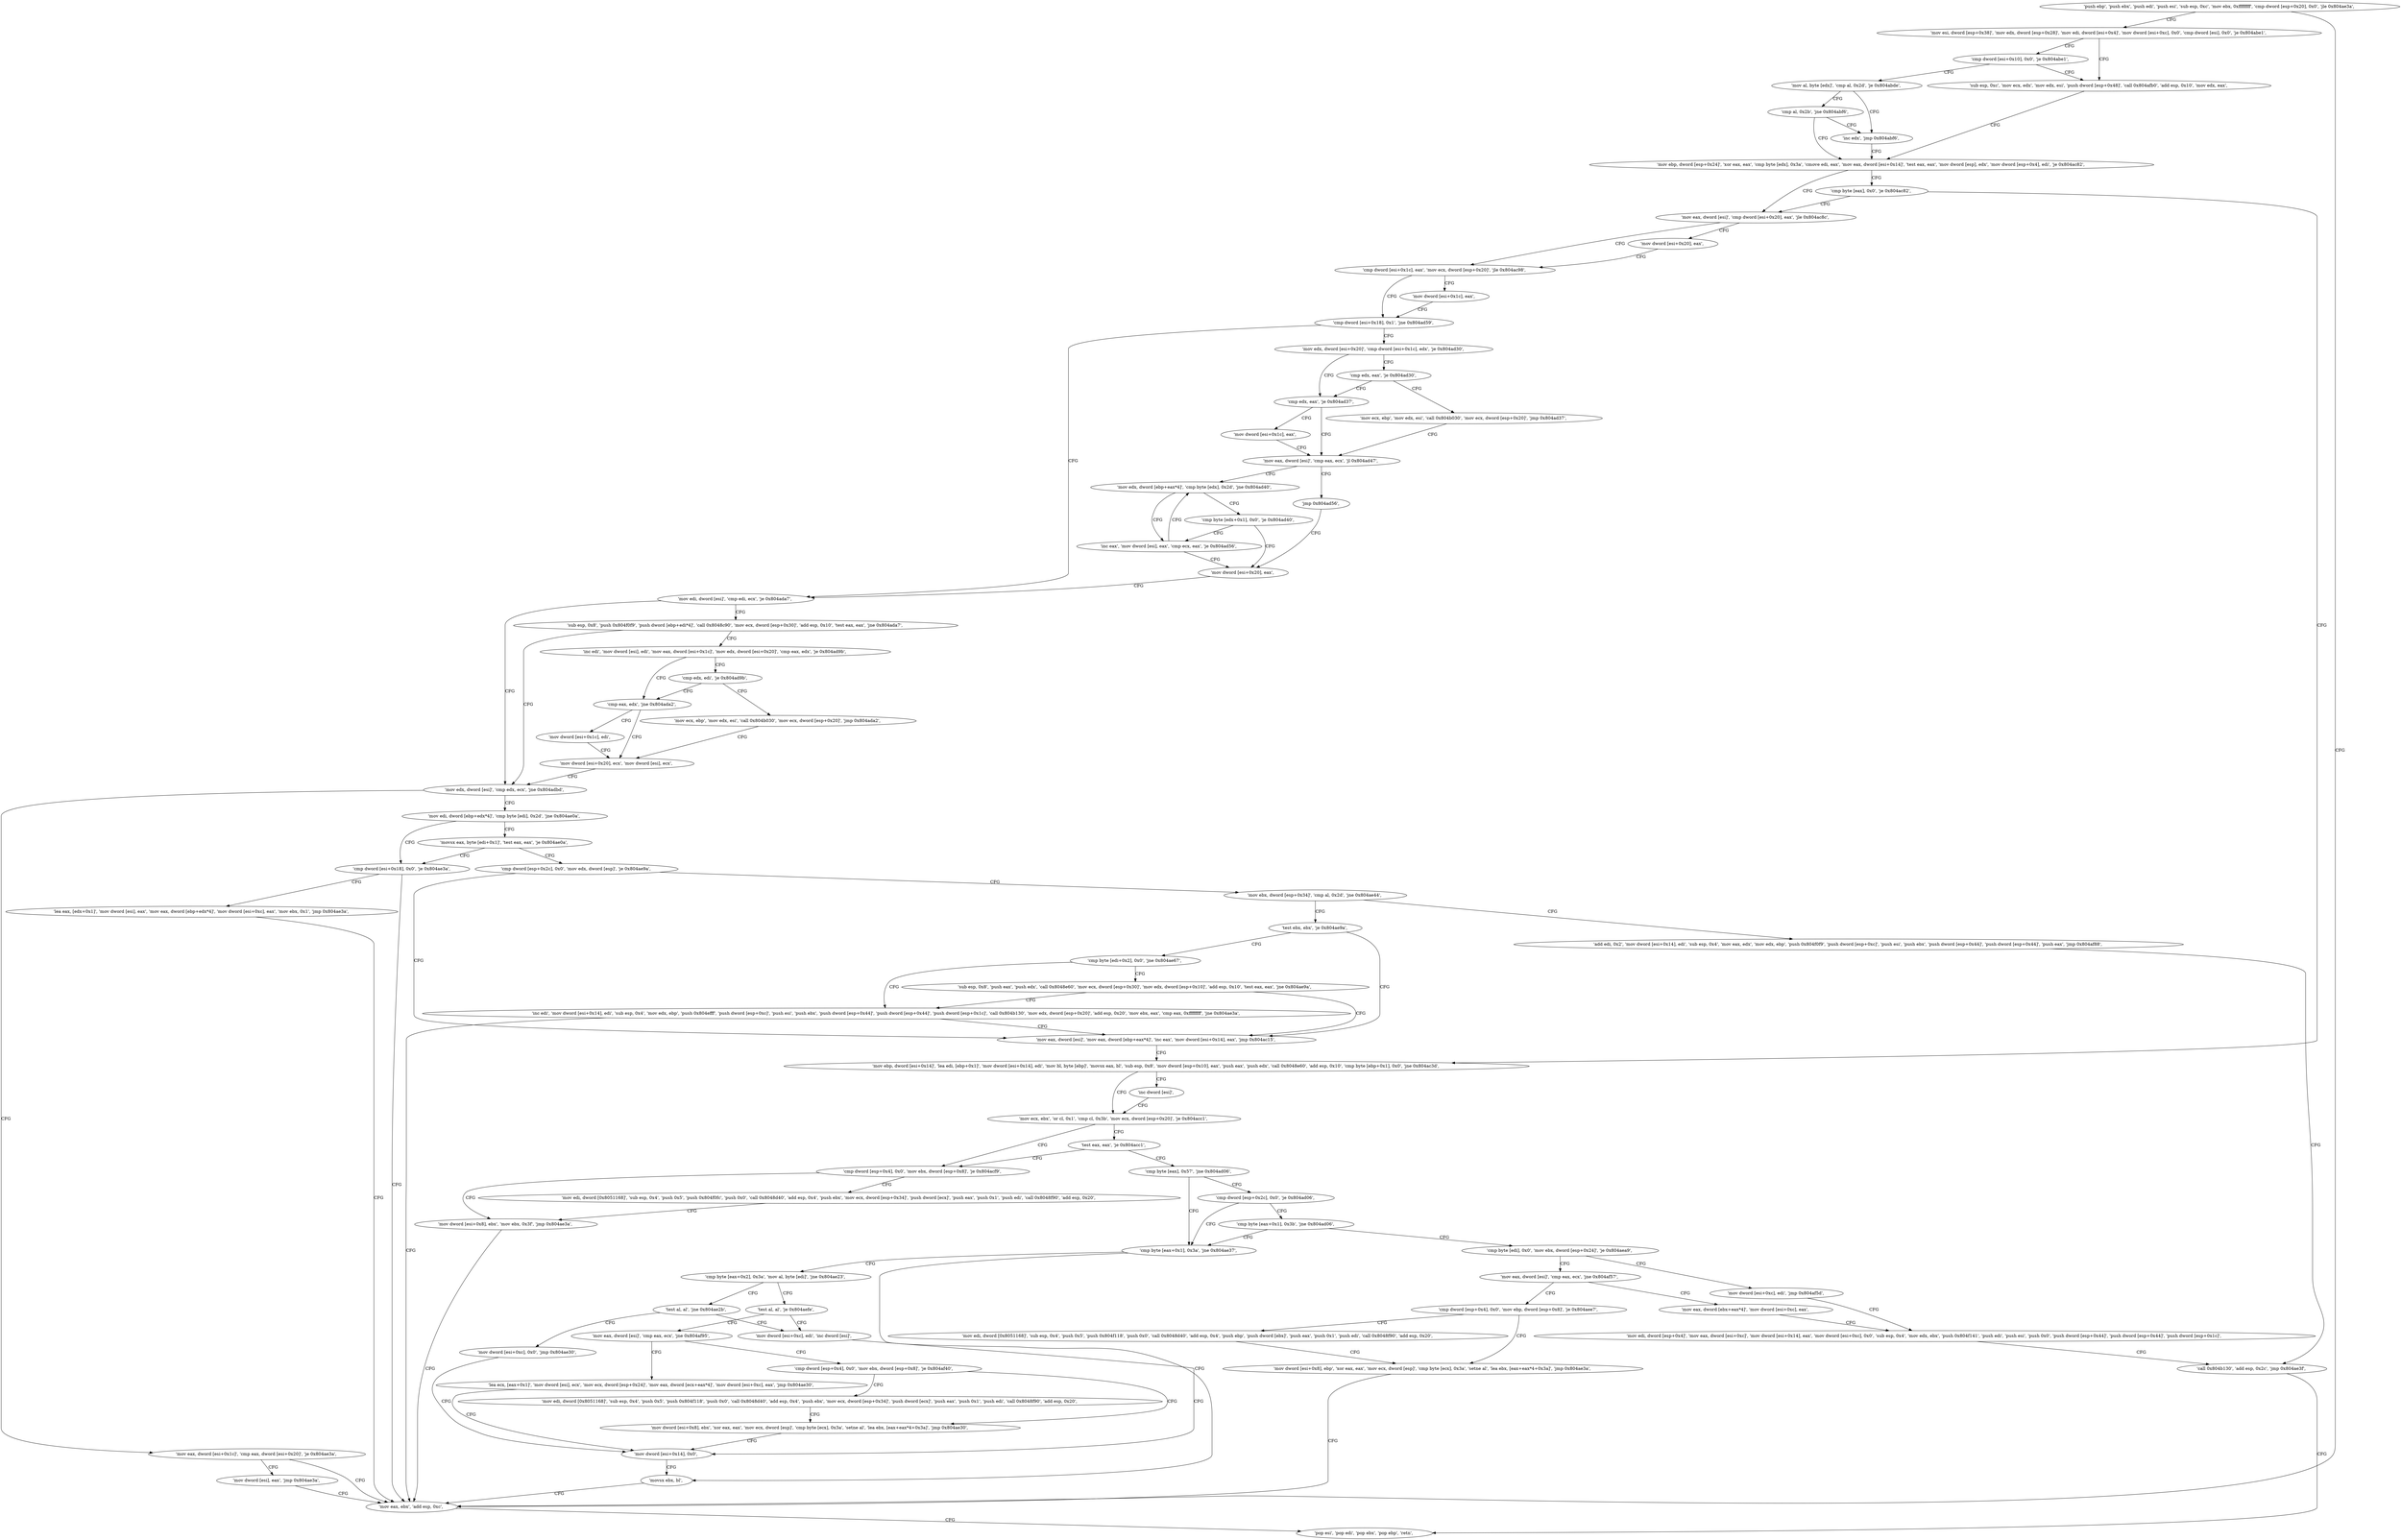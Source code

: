 digraph "func" {
"134523808" [label = "'push ebp', 'push ebx', 'push edi', 'push esi', 'sub esp, 0xc', 'mov ebx, 0xffffffff', 'cmp dword [esp+0x20], 0x0', 'jle 0x804ae3a', " ]
"134524474" [label = "'mov eax, ebx', 'add esp, 0xc', " ]
"134523831" [label = "'mov esi, dword [esp+0x38]', 'mov edx, dword [esp+0x28]', 'mov edi, dword [esi+0x4]', 'mov dword [esi+0xc], 0x0', 'cmp dword [esi], 0x0', 'je 0x804abe1', " ]
"134524479" [label = "'pop esi', 'pop edi', 'pop ebx', 'pop ebp', 'retn', " ]
"134523873" [label = "'sub esp, 0xc', 'mov ecx, edx', 'mov edx, esi', 'push dword [esp+0x48]', 'call 0x804afb0', 'add esp, 0x10', 'mov edx, eax', " ]
"134523854" [label = "'cmp dword [esi+0x10], 0x0', 'je 0x804abe1', " ]
"134523894" [label = "'mov ebp, dword [esp+0x24]', 'xor eax, eax', 'cmp byte [edx], 0x3a', 'cmove edi, eax', 'mov eax, dword [esi+0x14]', 'test eax, eax', 'mov dword [esp], edx', 'mov dword [esp+0x4], edi', 'je 0x804ac82', " ]
"134523860" [label = "'mov al, byte [edx]', 'cmp al, 0x2d', 'je 0x804abde', " ]
"134524034" [label = "'mov eax, dword [esi]', 'cmp dword [esi+0x20], eax', 'jle 0x804ac8c', " ]
"134524044" [label = "'cmp dword [esi+0x1c], eax', 'mov ecx, dword [esp+0x20]', 'jle 0x804ac98', " ]
"134524041" [label = "'mov dword [esi+0x20], eax', " ]
"134523920" [label = "'cmp byte [eax], 0x0', 'je 0x804ac82', " ]
"134523925" [label = "'mov ebp, dword [esi+0x14]', 'lea edi, [ebp+0x1]', 'mov dword [esi+0x14], edi', 'mov bl, byte [ebp]', 'movsx eax, bl', 'sub esp, 0x8', 'mov dword [esp+0x10], eax', 'push eax', 'push edx', 'call 0x8048e60', 'add esp, 0x10', 'cmp byte [ebp+0x1], 0x0', 'jne 0x804ac3d', " ]
"134523870" [label = "'inc edx', 'jmp 0x804abf6', " ]
"134523866" [label = "'cmp al, 0x2b', 'jne 0x804abf6', " ]
"134524056" [label = "'cmp dword [esi+0x18], 0x1', 'jne 0x804ad59', " ]
"134524053" [label = "'mov dword [esi+0x1c], eax', " ]
"134523965" [label = "'mov ecx, ebx', 'or cl, 0x1', 'cmp cl, 0x3b', 'mov ecx, dword [esp+0x20]', 'je 0x804acc1', " ]
"134523963" [label = "'inc dword [esi]', " ]
"134524249" [label = "'mov edi, dword [esi]', 'cmp edi, ecx', 'je 0x804ada7', " ]
"134524066" [label = "'mov edx, dword [esi+0x20]', 'cmp dword [esi+0x1c], edx', 'je 0x804ad30', " ]
"134524097" [label = "'cmp dword [esp+0x4], 0x0', 'mov ebx, dword [esp+0x8]', 'je 0x804acf9', " ]
"134523979" [label = "'test eax, eax', 'je 0x804acc1', " ]
"134524327" [label = "'mov edx, dword [esi]', 'cmp edx, ecx', 'jne 0x804adbd', " ]
"134524255" [label = "'sub esp, 0x8', 'push 0x804f0f9', 'push dword [ebp+edi*4]', 'call 0x8048c90', 'mov ecx, dword [esp+0x30]', 'add esp, 0x10', 'test eax, eax', 'jne 0x804ada7', " ]
"134524208" [label = "'cmp edx, eax', 'je 0x804ad37', " ]
"134524078" [label = "'cmp edx, eax', 'je 0x804ad30', " ]
"134524153" [label = "'mov dword [esi+0x8], ebx', 'mov ebx, 0x3f', 'jmp 0x804ae3a', " ]
"134524108" [label = "'mov edi, dword [0x8051168]', 'sub esp, 0x4', 'push 0x5', 'push 0x804f0fc', 'push 0x0', 'call 0x8048d40', 'add esp, 0x4', 'push ebx', 'mov ecx, dword [esp+0x34]', 'push dword [ecx]', 'push eax', 'push 0x1', 'push edi', 'call 0x8048f90', 'add esp, 0x20', " ]
"134523983" [label = "'cmp byte [eax], 0x57', 'jne 0x804ad06', " ]
"134524349" [label = "'mov edi, dword [ebp+edx*4]', 'cmp byte [edi], 0x2d', 'jne 0x804ae0a', " ]
"134524333" [label = "'mov eax, dword [esi+0x1c]', 'cmp eax, dword [esi+0x20]', 'je 0x804ae3a', " ]
"134524283" [label = "'inc edi', 'mov dword [esi], edi', 'mov eax, dword [esi+0x1c]', 'mov edx, dword [esi+0x20]', 'cmp eax, edx', 'je 0x804ad9b', " ]
"134524215" [label = "'mov eax, dword [esi]', 'cmp eax, ecx', 'jl 0x804ad47', " ]
"134524212" [label = "'mov dword [esi+0x1c], eax', " ]
"134524082" [label = "'mov ecx, ebp', 'mov edx, esi', 'call 0x804b030', 'mov ecx, dword [esp+0x20]', 'jmp 0x804ad37', " ]
"134524166" [label = "'cmp byte [eax+0x1], 0x3a', 'jne 0x804ae37', " ]
"134523992" [label = "'cmp dword [esp+0x2c], 0x0', 'je 0x804ad06', " ]
"134524426" [label = "'cmp dword [esi+0x18], 0x0', 'je 0x804ae3a', " ]
"134524358" [label = "'movsx eax, byte [edi+0x1]', 'test eax, eax', 'je 0x804ae0a', " ]
"134524345" [label = "'mov dword [esi], eax', 'jmp 0x804ae3a', " ]
"134524315" [label = "'cmp eax, edx', 'jne 0x804ada2', " ]
"134524296" [label = "'cmp edx, edi', 'je 0x804ad9b', " ]
"134524231" [label = "'mov edx, dword [ebp+eax*4]', 'cmp byte [edx], 0x2d', 'jne 0x804ad40', " ]
"134524221" [label = "'jmp 0x804ad56', " ]
"134524471" [label = "'movsx ebx, bl', " ]
"134524176" [label = "'cmp byte [eax+0x2], 0x3a', 'mov al, byte [edi]', 'jne 0x804ae23', " ]
"134524003" [label = "'cmp byte [eax+0x1], 0x3b', 'jne 0x804ad06', " ]
"134524432" [label = "'lea eax, [edx+0x1]', 'mov dword [esi], eax', 'mov eax, dword [ebp+edx*4]', 'mov dword [esi+0xc], eax', 'mov ebx, 0x1', 'jmp 0x804ae3a', " ]
"134524366" [label = "'cmp dword [esp+0x2c], 0x0', 'mov edx, dword [esp]', 'je 0x804ae9a', " ]
"134524322" [label = "'mov dword [esi+0x20], ecx', 'mov dword [esi], ecx', " ]
"134524319" [label = "'mov dword [esi+0x1c], edi', " ]
"134524300" [label = "'mov ecx, ebp', 'mov edx, esi', 'call 0x804b030', 'mov ecx, dword [esp+0x20]', 'jmp 0x804ada2', " ]
"134524224" [label = "'inc eax', 'mov dword [esi], eax', 'cmp ecx, eax', 'je 0x804ad56', " ]
"134524240" [label = "'cmp byte [edx+0x1], 0x0', 'je 0x804ad40', " ]
"134524246" [label = "'mov dword [esi+0x20], eax', " ]
"134524451" [label = "'test al, al', 'je 0x804aefe', " ]
"134524188" [label = "'test al, al', 'jne 0x804ae2b', " ]
"134524013" [label = "'cmp byte [edi], 0x0', 'mov ebx, dword [esp+0x24]', 'je 0x804aea9', " ]
"134524570" [label = "'mov eax, dword [esi]', 'mov eax, dword [ebp+eax*4]', 'inc eax', 'mov dword [esi+0x14], eax', 'jmp 0x804ac15', " ]
"134524380" [label = "'mov ebx, dword [esp+0x34]', 'cmp al, 0x2d', 'jne 0x804ae44', " ]
"134524670" [label = "'mov eax, dword [esi]', 'cmp eax, ecx', 'jne 0x804af95', " ]
"134524459" [label = "'mov dword [esi+0xc], edi', 'inc dword [esi]', " ]
"134524196" [label = "'mov dword [esi+0xc], 0x0', 'jmp 0x804ae30', " ]
"134524585" [label = "'mov eax, dword [esi]', 'cmp eax, ecx', 'jne 0x804af57', " ]
"134524026" [label = "'mov dword [esi+0xc], edi', 'jmp 0x804af5d', " ]
"134524484" [label = "'test ebx, ebx', 'je 0x804ae9a', " ]
"134524388" [label = "'add edi, 0x2', 'mov dword [esi+0x14], edi', 'sub esp, 0x4', 'mov eax, edx', 'mov edx, ebp', 'push 0x804f0f9', 'push dword [esp+0xc]', 'push esi', 'push ebx', 'push dword [esp+0x44]', 'push dword [esp+0x44]', 'push eax', 'jmp 0x804af88', " ]
"134524821" [label = "'lea ecx, [eax+0x1]', 'mov dword [esi], ecx', 'mov ecx, dword [esp+0x24]', 'mov eax, dword [ecx+eax*4]', 'mov dword [esi+0xc], eax', 'jmp 0x804ae30', " ]
"134524680" [label = "'cmp dword [esp+0x4], 0x0', 'mov ebx, dword [esp+0x8]', 'je 0x804af40', " ]
"134524464" [label = "'mov dword [esi+0x14], 0x0', " ]
"134524759" [label = "'mov eax, dword [ebx+eax*4]', 'mov dword [esi+0xc], eax', " ]
"134524595" [label = "'cmp dword [esp+0x4], 0x0', 'mov ebp, dword [esp+0x8]', 'je 0x804aee7', " ]
"134524765" [label = "'mov edi, dword [esp+0x4]', 'mov eax, dword [esi+0xc]', 'mov dword [esi+0x14], eax', 'mov dword [esi+0xc], 0x0', 'sub esp, 0x4', 'mov edx, ebx', 'push 0x804f141', 'push edi', 'push esi', 'push 0x0', 'push dword [esp+0x44]', 'push dword [esp+0x44]', 'push dword [esp+0x1c]', " ]
"134524488" [label = "'cmp byte [edi+0x2], 0x0', 'jne 0x804ae67', " ]
"134524808" [label = "'call 0x804b130', 'add esp, 0x2c', 'jmp 0x804ae3f', " ]
"134524736" [label = "'mov dword [esi+0x8], ebx', 'xor eax, eax', 'mov ecx, dword [esp]', 'cmp byte [ecx], 0x3a', 'setne al', 'lea ebx, [eax+eax*4+0x3a]', 'jmp 0x804ae30', " ]
"134524691" [label = "'mov edi, dword [0x8051168]', 'sub esp, 0x4', 'push 0x5', 'push 0x804f118', 'push 0x0', 'call 0x8048d40', 'add esp, 0x4', 'push ebx', 'mov ecx, dword [esp+0x34]', 'push dword [ecx]', 'push eax', 'push 0x1', 'push edi', 'call 0x8048f90', 'add esp, 0x20', " ]
"134524647" [label = "'mov dword [esi+0x8], ebp', 'xor eax, eax', 'mov ecx, dword [esp]', 'cmp byte [ecx], 0x3a', 'setne al', 'lea ebx, [eax+eax*4+0x3a]', 'jmp 0x804ae3a', " ]
"134524606" [label = "'mov edi, dword [0x8051168]', 'sub esp, 0x4', 'push 0x5', 'push 0x804f118', 'push 0x0', 'call 0x8048d40', 'add esp, 0x4', 'push ebp', 'push dword [ebx]', 'push eax', 'push 0x1', 'push edi', 'call 0x8048f90', 'add esp, 0x20', " ]
"134524519" [label = "'inc edi', 'mov dword [esi+0x14], edi', 'sub esp, 0x4', 'mov edx, ebp', 'push 0x804efff', 'push dword [esp+0xc]', 'push esi', 'push ebx', 'push dword [esp+0x44]', 'push dword [esp+0x44]', 'push dword [esp+0x1c]', 'call 0x804b130', 'mov edx, dword [esp+0x20]', 'add esp, 0x20', 'mov ebx, eax', 'cmp eax, 0xffffffff', 'jne 0x804ae3a', " ]
"134524494" [label = "'sub esp, 0x8', 'push eax', 'push edx', 'call 0x8048e60', 'mov ecx, dword [esp+0x30]', 'mov edx, dword [esp+0x10]', 'add esp, 0x10', 'test eax, eax', 'jne 0x804ae9a', " ]
"134523808" -> "134524474" [ label = "CFG" ]
"134523808" -> "134523831" [ label = "CFG" ]
"134524474" -> "134524479" [ label = "CFG" ]
"134523831" -> "134523873" [ label = "CFG" ]
"134523831" -> "134523854" [ label = "CFG" ]
"134523873" -> "134523894" [ label = "CFG" ]
"134523854" -> "134523873" [ label = "CFG" ]
"134523854" -> "134523860" [ label = "CFG" ]
"134523894" -> "134524034" [ label = "CFG" ]
"134523894" -> "134523920" [ label = "CFG" ]
"134523860" -> "134523870" [ label = "CFG" ]
"134523860" -> "134523866" [ label = "CFG" ]
"134524034" -> "134524044" [ label = "CFG" ]
"134524034" -> "134524041" [ label = "CFG" ]
"134524044" -> "134524056" [ label = "CFG" ]
"134524044" -> "134524053" [ label = "CFG" ]
"134524041" -> "134524044" [ label = "CFG" ]
"134523920" -> "134524034" [ label = "CFG" ]
"134523920" -> "134523925" [ label = "CFG" ]
"134523925" -> "134523965" [ label = "CFG" ]
"134523925" -> "134523963" [ label = "CFG" ]
"134523870" -> "134523894" [ label = "CFG" ]
"134523866" -> "134523894" [ label = "CFG" ]
"134523866" -> "134523870" [ label = "CFG" ]
"134524056" -> "134524249" [ label = "CFG" ]
"134524056" -> "134524066" [ label = "CFG" ]
"134524053" -> "134524056" [ label = "CFG" ]
"134523965" -> "134524097" [ label = "CFG" ]
"134523965" -> "134523979" [ label = "CFG" ]
"134523963" -> "134523965" [ label = "CFG" ]
"134524249" -> "134524327" [ label = "CFG" ]
"134524249" -> "134524255" [ label = "CFG" ]
"134524066" -> "134524208" [ label = "CFG" ]
"134524066" -> "134524078" [ label = "CFG" ]
"134524097" -> "134524153" [ label = "CFG" ]
"134524097" -> "134524108" [ label = "CFG" ]
"134523979" -> "134524097" [ label = "CFG" ]
"134523979" -> "134523983" [ label = "CFG" ]
"134524327" -> "134524349" [ label = "CFG" ]
"134524327" -> "134524333" [ label = "CFG" ]
"134524255" -> "134524327" [ label = "CFG" ]
"134524255" -> "134524283" [ label = "CFG" ]
"134524208" -> "134524215" [ label = "CFG" ]
"134524208" -> "134524212" [ label = "CFG" ]
"134524078" -> "134524208" [ label = "CFG" ]
"134524078" -> "134524082" [ label = "CFG" ]
"134524153" -> "134524474" [ label = "CFG" ]
"134524108" -> "134524153" [ label = "CFG" ]
"134523983" -> "134524166" [ label = "CFG" ]
"134523983" -> "134523992" [ label = "CFG" ]
"134524349" -> "134524426" [ label = "CFG" ]
"134524349" -> "134524358" [ label = "CFG" ]
"134524333" -> "134524474" [ label = "CFG" ]
"134524333" -> "134524345" [ label = "CFG" ]
"134524283" -> "134524315" [ label = "CFG" ]
"134524283" -> "134524296" [ label = "CFG" ]
"134524215" -> "134524231" [ label = "CFG" ]
"134524215" -> "134524221" [ label = "CFG" ]
"134524212" -> "134524215" [ label = "CFG" ]
"134524082" -> "134524215" [ label = "CFG" ]
"134524166" -> "134524471" [ label = "CFG" ]
"134524166" -> "134524176" [ label = "CFG" ]
"134523992" -> "134524166" [ label = "CFG" ]
"134523992" -> "134524003" [ label = "CFG" ]
"134524426" -> "134524474" [ label = "CFG" ]
"134524426" -> "134524432" [ label = "CFG" ]
"134524358" -> "134524426" [ label = "CFG" ]
"134524358" -> "134524366" [ label = "CFG" ]
"134524345" -> "134524474" [ label = "CFG" ]
"134524315" -> "134524322" [ label = "CFG" ]
"134524315" -> "134524319" [ label = "CFG" ]
"134524296" -> "134524315" [ label = "CFG" ]
"134524296" -> "134524300" [ label = "CFG" ]
"134524231" -> "134524224" [ label = "CFG" ]
"134524231" -> "134524240" [ label = "CFG" ]
"134524221" -> "134524246" [ label = "CFG" ]
"134524471" -> "134524474" [ label = "CFG" ]
"134524176" -> "134524451" [ label = "CFG" ]
"134524176" -> "134524188" [ label = "CFG" ]
"134524003" -> "134524166" [ label = "CFG" ]
"134524003" -> "134524013" [ label = "CFG" ]
"134524432" -> "134524474" [ label = "CFG" ]
"134524366" -> "134524570" [ label = "CFG" ]
"134524366" -> "134524380" [ label = "CFG" ]
"134524322" -> "134524327" [ label = "CFG" ]
"134524319" -> "134524322" [ label = "CFG" ]
"134524300" -> "134524322" [ label = "CFG" ]
"134524224" -> "134524246" [ label = "CFG" ]
"134524224" -> "134524231" [ label = "CFG" ]
"134524240" -> "134524224" [ label = "CFG" ]
"134524240" -> "134524246" [ label = "CFG" ]
"134524246" -> "134524249" [ label = "CFG" ]
"134524451" -> "134524670" [ label = "CFG" ]
"134524451" -> "134524459" [ label = "CFG" ]
"134524188" -> "134524459" [ label = "CFG" ]
"134524188" -> "134524196" [ label = "CFG" ]
"134524013" -> "134524585" [ label = "CFG" ]
"134524013" -> "134524026" [ label = "CFG" ]
"134524570" -> "134523925" [ label = "CFG" ]
"134524380" -> "134524484" [ label = "CFG" ]
"134524380" -> "134524388" [ label = "CFG" ]
"134524670" -> "134524821" [ label = "CFG" ]
"134524670" -> "134524680" [ label = "CFG" ]
"134524459" -> "134524464" [ label = "CFG" ]
"134524196" -> "134524464" [ label = "CFG" ]
"134524585" -> "134524759" [ label = "CFG" ]
"134524585" -> "134524595" [ label = "CFG" ]
"134524026" -> "134524765" [ label = "CFG" ]
"134524484" -> "134524570" [ label = "CFG" ]
"134524484" -> "134524488" [ label = "CFG" ]
"134524388" -> "134524808" [ label = "CFG" ]
"134524821" -> "134524464" [ label = "CFG" ]
"134524680" -> "134524736" [ label = "CFG" ]
"134524680" -> "134524691" [ label = "CFG" ]
"134524464" -> "134524471" [ label = "CFG" ]
"134524759" -> "134524765" [ label = "CFG" ]
"134524595" -> "134524647" [ label = "CFG" ]
"134524595" -> "134524606" [ label = "CFG" ]
"134524765" -> "134524808" [ label = "CFG" ]
"134524488" -> "134524519" [ label = "CFG" ]
"134524488" -> "134524494" [ label = "CFG" ]
"134524808" -> "134524479" [ label = "CFG" ]
"134524736" -> "134524464" [ label = "CFG" ]
"134524691" -> "134524736" [ label = "CFG" ]
"134524647" -> "134524474" [ label = "CFG" ]
"134524606" -> "134524647" [ label = "CFG" ]
"134524519" -> "134524474" [ label = "CFG" ]
"134524519" -> "134524570" [ label = "CFG" ]
"134524494" -> "134524570" [ label = "CFG" ]
"134524494" -> "134524519" [ label = "CFG" ]
}
